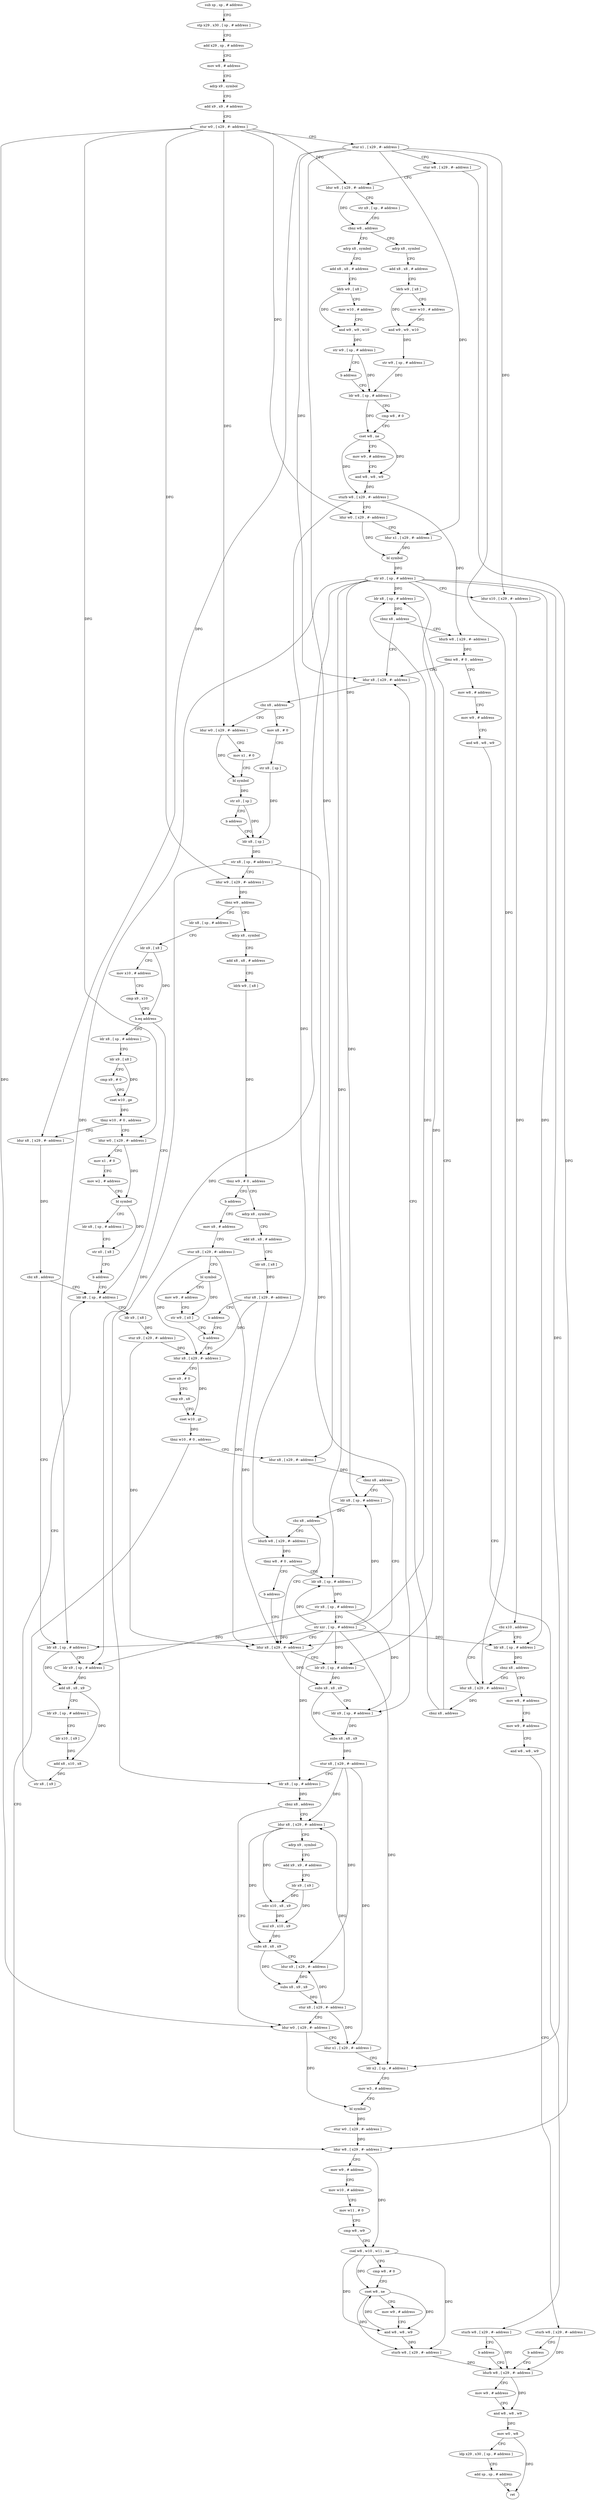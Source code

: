 digraph "func" {
"4227448" [label = "sub sp , sp , # address" ]
"4227452" [label = "stp x29 , x30 , [ sp , # address ]" ]
"4227456" [label = "add x29 , sp , # address" ]
"4227460" [label = "mov w8 , # address" ]
"4227464" [label = "adrp x9 , symbol" ]
"4227468" [label = "add x9 , x9 , # address" ]
"4227472" [label = "stur w0 , [ x29 , #- address ]" ]
"4227476" [label = "stur x1 , [ x29 , #- address ]" ]
"4227480" [label = "stur w8 , [ x29 , #- address ]" ]
"4227484" [label = "ldur w8 , [ x29 , #- address ]" ]
"4227488" [label = "str x9 , [ sp , # address ]" ]
"4227492" [label = "cbnz w8 , address" ]
"4227524" [label = "adrp x8 , symbol" ]
"4227496" [label = "adrp x8 , symbol" ]
"4227528" [label = "add x8 , x8 , # address" ]
"4227532" [label = "ldrb w9 , [ x8 ]" ]
"4227536" [label = "mov w10 , # address" ]
"4227540" [label = "and w9 , w9 , w10" ]
"4227544" [label = "str w9 , [ sp , # address ]" ]
"4227548" [label = "ldr w8 , [ sp , # address ]" ]
"4227500" [label = "add x8 , x8 , # address" ]
"4227504" [label = "ldrb w9 , [ x8 ]" ]
"4227508" [label = "mov w10 , # address" ]
"4227512" [label = "and w9 , w9 , w10" ]
"4227516" [label = "str w9 , [ sp , # address ]" ]
"4227520" [label = "b address" ]
"4227624" [label = "ldur x8 , [ x29 , #- address ]" ]
"4227628" [label = "cbnz x8 , address" ]
"4227668" [label = "ldur x8 , [ x29 , #- address ]" ]
"4227632" [label = "ldr x8 , [ sp , # address ]" ]
"4227596" [label = "ldr x8 , [ sp , # address ]" ]
"4227600" [label = "cbnz x8 , address" ]
"4227604" [label = "mov w8 , # address" ]
"4227552" [label = "cmp w8 , # 0" ]
"4227556" [label = "cset w8 , ne" ]
"4227560" [label = "mov w9 , # address" ]
"4227564" [label = "and w8 , w8 , w9" ]
"4227568" [label = "sturb w8 , [ x29 , #- address ]" ]
"4227572" [label = "ldur w0 , [ x29 , #- address ]" ]
"4227576" [label = "ldur x1 , [ x29 , #- address ]" ]
"4227580" [label = "bl symbol" ]
"4227584" [label = "str x0 , [ sp , # address ]" ]
"4227588" [label = "ldur x10 , [ x29 , #- address ]" ]
"4227592" [label = "cbz x10 , address" ]
"4227672" [label = "cbz x8 , address" ]
"4227696" [label = "mov x8 , # 0" ]
"4227676" [label = "ldur w0 , [ x29 , #- address ]" ]
"4227636" [label = "cbnz x8 , address" ]
"4227640" [label = "ldurb w8 , [ x29 , #- address ]" ]
"4227608" [label = "mov w9 , # address" ]
"4227612" [label = "and w8 , w8 , w9" ]
"4227616" [label = "sturb w8 , [ x29 , #- address ]" ]
"4227620" [label = "b address" ]
"4228100" [label = "ldurb w8 , [ x29 , #- address ]" ]
"4227700" [label = "str x8 , [ sp ]" ]
"4227704" [label = "ldr x8 , [ sp ]" ]
"4227680" [label = "mov x1 , # 0" ]
"4227684" [label = "bl symbol" ]
"4227688" [label = "str x0 , [ sp ]" ]
"4227692" [label = "b address" ]
"4227644" [label = "tbnz w8 , # 0 , address" ]
"4227648" [label = "mov w8 , # address" ]
"4228104" [label = "mov w9 , # address" ]
"4228108" [label = "and w8 , w8 , w9" ]
"4228112" [label = "mov w0 , w8" ]
"4228116" [label = "ldp x29 , x30 , [ sp , # address ]" ]
"4228120" [label = "add sp , sp , # address" ]
"4228124" [label = "ret" ]
"4227784" [label = "ldr x8 , [ sp , # address ]" ]
"4227788" [label = "ldr x9 , [ x8 ]" ]
"4227792" [label = "mov x10 , # address" ]
"4227796" [label = "cmp x9 , x10" ]
"4227800" [label = "b.eq address" ]
"4227888" [label = "ldr x8 , [ sp , # address ]" ]
"4227804" [label = "ldr x8 , [ sp , # address ]" ]
"4227720" [label = "adrp x8 , symbol" ]
"4227724" [label = "add x8 , x8 , # address" ]
"4227728" [label = "ldrb w9 , [ x8 ]" ]
"4227732" [label = "tbnz w9 , # 0 , address" ]
"4227740" [label = "adrp x8 , symbol" ]
"4227736" [label = "b address" ]
"4227708" [label = "str x8 , [ sp , # address ]" ]
"4227712" [label = "ldur w9 , [ x29 , #- address ]" ]
"4227716" [label = "cbnz w9 , address" ]
"4227652" [label = "mov w9 , # address" ]
"4227656" [label = "and w8 , w8 , w9" ]
"4227660" [label = "sturb w8 , [ x29 , #- address ]" ]
"4227664" [label = "b address" ]
"4227892" [label = "ldr x9 , [ x8 ]" ]
"4227896" [label = "stur x9 , [ x29 , #- address ]" ]
"4227900" [label = "ldur x8 , [ x29 , #- address ]" ]
"4227808" [label = "ldr x9 , [ x8 ]" ]
"4227812" [label = "cmp x9 , # 0" ]
"4227816" [label = "cset w10 , ge" ]
"4227820" [label = "tbnz w10 , # 0 , address" ]
"4227852" [label = "ldur x8 , [ x29 , #- address ]" ]
"4227824" [label = "ldur w0 , [ x29 , #- address ]" ]
"4227744" [label = "add x8 , x8 , # address" ]
"4227748" [label = "ldr x8 , [ x8 ]" ]
"4227752" [label = "stur x8 , [ x29 , #- address ]" ]
"4227756" [label = "b address" ]
"4227780" [label = "b address" ]
"4227760" [label = "mov x8 , # address" ]
"4228056" [label = "ldur w8 , [ x29 , #- address ]" ]
"4228060" [label = "mov w9 , # address" ]
"4228064" [label = "mov w10 , # address" ]
"4228068" [label = "mov w11 , # 0" ]
"4228072" [label = "cmp w8 , w9" ]
"4228076" [label = "csel w8 , w10 , w11 , ne" ]
"4228080" [label = "cmp w8 , # 0" ]
"4228084" [label = "cset w8 , ne" ]
"4228088" [label = "mov w9 , # address" ]
"4228092" [label = "and w8 , w8 , w9" ]
"4228096" [label = "sturb w8 , [ x29 , #- address ]" ]
"4227920" [label = "ldur x8 , [ x29 , #- address ]" ]
"4227924" [label = "cbnz x8 , address" ]
"4227960" [label = "ldur x8 , [ x29 , #- address ]" ]
"4227928" [label = "ldr x8 , [ sp , # address ]" ]
"4227856" [label = "cbz x8 , address" ]
"4227860" [label = "ldr x8 , [ sp , # address ]" ]
"4227828" [label = "mov x1 , # 0" ]
"4227832" [label = "mov w2 , # address" ]
"4227836" [label = "bl symbol" ]
"4227840" [label = "ldr x8 , [ sp , # address ]" ]
"4227844" [label = "str x0 , [ x8 ]" ]
"4227848" [label = "b address" ]
"4227764" [label = "stur x8 , [ x29 , #- address ]" ]
"4227768" [label = "bl symbol" ]
"4227772" [label = "mov w9 , # address" ]
"4227776" [label = "str w9 , [ x0 ]" ]
"4227964" [label = "ldr x9 , [ sp , # address ]" ]
"4227968" [label = "subs x8 , x8 , x9" ]
"4227972" [label = "ldr x9 , [ sp , # address ]" ]
"4227976" [label = "subs x8 , x8 , x9" ]
"4227980" [label = "stur x8 , [ x29 , #- address ]" ]
"4227984" [label = "ldr x8 , [ sp , # address ]" ]
"4227988" [label = "cbnz x8 , address" ]
"4228032" [label = "ldur w0 , [ x29 , #- address ]" ]
"4227992" [label = "ldur x8 , [ x29 , #- address ]" ]
"4227932" [label = "cbz x8 , address" ]
"4227936" [label = "ldurb w8 , [ x29 , #- address ]" ]
"4227864" [label = "ldr x9 , [ sp , # address ]" ]
"4227868" [label = "add x8 , x8 , x9" ]
"4227872" [label = "ldr x9 , [ sp , # address ]" ]
"4227876" [label = "ldr x10 , [ x9 ]" ]
"4227880" [label = "add x8 , x10 , x8" ]
"4227884" [label = "str x8 , [ x9 ]" ]
"4227904" [label = "mov x9 , # 0" ]
"4227908" [label = "cmp x9 , x8" ]
"4227912" [label = "cset w10 , gt" ]
"4227916" [label = "tbnz w10 , # 0 , address" ]
"4228036" [label = "ldur x1 , [ x29 , #- address ]" ]
"4228040" [label = "ldr x2 , [ sp , # address ]" ]
"4228044" [label = "mov w3 , # address" ]
"4228048" [label = "bl symbol" ]
"4228052" [label = "stur w0 , [ x29 , #- address ]" ]
"4227996" [label = "adrp x9 , symbol" ]
"4228000" [label = "add x9 , x9 , # address" ]
"4228004" [label = "ldr x9 , [ x9 ]" ]
"4228008" [label = "sdiv x10 , x8 , x9" ]
"4228012" [label = "mul x9 , x10 , x9" ]
"4228016" [label = "subs x8 , x8 , x9" ]
"4228020" [label = "ldur x9 , [ x29 , #- address ]" ]
"4228024" [label = "subs x8 , x9 , x8" ]
"4228028" [label = "stur x8 , [ x29 , #- address ]" ]
"4227940" [label = "tbnz w8 , # 0 , address" ]
"4227948" [label = "ldr x8 , [ sp , # address ]" ]
"4227944" [label = "b address" ]
"4227952" [label = "str x8 , [ sp , # address ]" ]
"4227956" [label = "str xzr , [ sp , # address ]" ]
"4227448" -> "4227452" [ label = "CFG" ]
"4227452" -> "4227456" [ label = "CFG" ]
"4227456" -> "4227460" [ label = "CFG" ]
"4227460" -> "4227464" [ label = "CFG" ]
"4227464" -> "4227468" [ label = "CFG" ]
"4227468" -> "4227472" [ label = "CFG" ]
"4227472" -> "4227476" [ label = "CFG" ]
"4227472" -> "4227484" [ label = "DFG" ]
"4227472" -> "4227572" [ label = "DFG" ]
"4227472" -> "4227676" [ label = "DFG" ]
"4227472" -> "4227712" [ label = "DFG" ]
"4227472" -> "4227824" [ label = "DFG" ]
"4227472" -> "4228032" [ label = "DFG" ]
"4227476" -> "4227480" [ label = "CFG" ]
"4227476" -> "4227576" [ label = "DFG" ]
"4227476" -> "4227588" [ label = "DFG" ]
"4227476" -> "4227624" [ label = "DFG" ]
"4227476" -> "4227668" [ label = "DFG" ]
"4227476" -> "4227852" [ label = "DFG" ]
"4227476" -> "4227920" [ label = "DFG" ]
"4227480" -> "4227484" [ label = "CFG" ]
"4227480" -> "4228056" [ label = "DFG" ]
"4227484" -> "4227488" [ label = "CFG" ]
"4227484" -> "4227492" [ label = "DFG" ]
"4227488" -> "4227492" [ label = "CFG" ]
"4227492" -> "4227524" [ label = "CFG" ]
"4227492" -> "4227496" [ label = "CFG" ]
"4227524" -> "4227528" [ label = "CFG" ]
"4227496" -> "4227500" [ label = "CFG" ]
"4227528" -> "4227532" [ label = "CFG" ]
"4227532" -> "4227536" [ label = "CFG" ]
"4227532" -> "4227540" [ label = "DFG" ]
"4227536" -> "4227540" [ label = "CFG" ]
"4227540" -> "4227544" [ label = "DFG" ]
"4227544" -> "4227548" [ label = "DFG" ]
"4227548" -> "4227552" [ label = "CFG" ]
"4227548" -> "4227556" [ label = "DFG" ]
"4227500" -> "4227504" [ label = "CFG" ]
"4227504" -> "4227508" [ label = "CFG" ]
"4227504" -> "4227512" [ label = "DFG" ]
"4227508" -> "4227512" [ label = "CFG" ]
"4227512" -> "4227516" [ label = "DFG" ]
"4227516" -> "4227520" [ label = "CFG" ]
"4227516" -> "4227548" [ label = "DFG" ]
"4227520" -> "4227548" [ label = "CFG" ]
"4227624" -> "4227628" [ label = "DFG" ]
"4227628" -> "4227668" [ label = "CFG" ]
"4227628" -> "4227632" [ label = "CFG" ]
"4227668" -> "4227672" [ label = "DFG" ]
"4227632" -> "4227636" [ label = "DFG" ]
"4227596" -> "4227600" [ label = "DFG" ]
"4227600" -> "4227624" [ label = "CFG" ]
"4227600" -> "4227604" [ label = "CFG" ]
"4227604" -> "4227608" [ label = "CFG" ]
"4227552" -> "4227556" [ label = "CFG" ]
"4227556" -> "4227560" [ label = "CFG" ]
"4227556" -> "4227564" [ label = "DFG" ]
"4227556" -> "4227568" [ label = "DFG" ]
"4227560" -> "4227564" [ label = "CFG" ]
"4227564" -> "4227568" [ label = "DFG" ]
"4227568" -> "4227572" [ label = "CFG" ]
"4227568" -> "4227640" [ label = "DFG" ]
"4227568" -> "4227936" [ label = "DFG" ]
"4227572" -> "4227576" [ label = "CFG" ]
"4227572" -> "4227580" [ label = "DFG" ]
"4227576" -> "4227580" [ label = "DFG" ]
"4227580" -> "4227584" [ label = "DFG" ]
"4227584" -> "4227588" [ label = "CFG" ]
"4227584" -> "4227596" [ label = "DFG" ]
"4227584" -> "4227632" [ label = "DFG" ]
"4227584" -> "4227860" [ label = "DFG" ]
"4227584" -> "4227964" [ label = "DFG" ]
"4227584" -> "4227984" [ label = "DFG" ]
"4227584" -> "4227928" [ label = "DFG" ]
"4227584" -> "4228040" [ label = "DFG" ]
"4227584" -> "4227948" [ label = "DFG" ]
"4227588" -> "4227592" [ label = "DFG" ]
"4227592" -> "4227624" [ label = "CFG" ]
"4227592" -> "4227596" [ label = "CFG" ]
"4227672" -> "4227696" [ label = "CFG" ]
"4227672" -> "4227676" [ label = "CFG" ]
"4227696" -> "4227700" [ label = "CFG" ]
"4227676" -> "4227680" [ label = "CFG" ]
"4227676" -> "4227684" [ label = "DFG" ]
"4227636" -> "4227668" [ label = "CFG" ]
"4227636" -> "4227640" [ label = "CFG" ]
"4227640" -> "4227644" [ label = "DFG" ]
"4227608" -> "4227612" [ label = "CFG" ]
"4227612" -> "4227616" [ label = "CFG" ]
"4227616" -> "4227620" [ label = "CFG" ]
"4227616" -> "4228100" [ label = "DFG" ]
"4227620" -> "4228100" [ label = "CFG" ]
"4228100" -> "4228104" [ label = "CFG" ]
"4228100" -> "4228108" [ label = "DFG" ]
"4227700" -> "4227704" [ label = "DFG" ]
"4227704" -> "4227708" [ label = "DFG" ]
"4227680" -> "4227684" [ label = "CFG" ]
"4227684" -> "4227688" [ label = "DFG" ]
"4227688" -> "4227692" [ label = "CFG" ]
"4227688" -> "4227704" [ label = "DFG" ]
"4227692" -> "4227704" [ label = "CFG" ]
"4227644" -> "4227668" [ label = "CFG" ]
"4227644" -> "4227648" [ label = "CFG" ]
"4227648" -> "4227652" [ label = "CFG" ]
"4228104" -> "4228108" [ label = "CFG" ]
"4228108" -> "4228112" [ label = "DFG" ]
"4228112" -> "4228116" [ label = "CFG" ]
"4228112" -> "4228124" [ label = "DFG" ]
"4228116" -> "4228120" [ label = "CFG" ]
"4228120" -> "4228124" [ label = "CFG" ]
"4227784" -> "4227788" [ label = "CFG" ]
"4227788" -> "4227792" [ label = "CFG" ]
"4227788" -> "4227800" [ label = "DFG" ]
"4227792" -> "4227796" [ label = "CFG" ]
"4227796" -> "4227800" [ label = "CFG" ]
"4227800" -> "4227888" [ label = "CFG" ]
"4227800" -> "4227804" [ label = "CFG" ]
"4227888" -> "4227892" [ label = "CFG" ]
"4227804" -> "4227808" [ label = "CFG" ]
"4227720" -> "4227724" [ label = "CFG" ]
"4227724" -> "4227728" [ label = "CFG" ]
"4227728" -> "4227732" [ label = "DFG" ]
"4227732" -> "4227740" [ label = "CFG" ]
"4227732" -> "4227736" [ label = "CFG" ]
"4227740" -> "4227744" [ label = "CFG" ]
"4227736" -> "4227760" [ label = "CFG" ]
"4227708" -> "4227712" [ label = "CFG" ]
"4227708" -> "4227864" [ label = "DFG" ]
"4227708" -> "4227972" [ label = "DFG" ]
"4227712" -> "4227716" [ label = "DFG" ]
"4227716" -> "4227784" [ label = "CFG" ]
"4227716" -> "4227720" [ label = "CFG" ]
"4227652" -> "4227656" [ label = "CFG" ]
"4227656" -> "4227660" [ label = "CFG" ]
"4227660" -> "4227664" [ label = "CFG" ]
"4227660" -> "4228100" [ label = "DFG" ]
"4227664" -> "4228100" [ label = "CFG" ]
"4227892" -> "4227896" [ label = "DFG" ]
"4227896" -> "4227900" [ label = "DFG" ]
"4227896" -> "4227960" [ label = "DFG" ]
"4227900" -> "4227904" [ label = "CFG" ]
"4227900" -> "4227912" [ label = "DFG" ]
"4227808" -> "4227812" [ label = "CFG" ]
"4227808" -> "4227816" [ label = "DFG" ]
"4227812" -> "4227816" [ label = "CFG" ]
"4227816" -> "4227820" [ label = "DFG" ]
"4227820" -> "4227852" [ label = "CFG" ]
"4227820" -> "4227824" [ label = "CFG" ]
"4227852" -> "4227856" [ label = "DFG" ]
"4227824" -> "4227828" [ label = "CFG" ]
"4227824" -> "4227836" [ label = "DFG" ]
"4227744" -> "4227748" [ label = "CFG" ]
"4227748" -> "4227752" [ label = "DFG" ]
"4227752" -> "4227756" [ label = "CFG" ]
"4227752" -> "4227900" [ label = "DFG" ]
"4227752" -> "4227960" [ label = "DFG" ]
"4227756" -> "4227780" [ label = "CFG" ]
"4227780" -> "4227900" [ label = "CFG" ]
"4227760" -> "4227764" [ label = "CFG" ]
"4228056" -> "4228060" [ label = "CFG" ]
"4228056" -> "4228076" [ label = "DFG" ]
"4228060" -> "4228064" [ label = "CFG" ]
"4228064" -> "4228068" [ label = "CFG" ]
"4228068" -> "4228072" [ label = "CFG" ]
"4228072" -> "4228076" [ label = "CFG" ]
"4228076" -> "4228080" [ label = "CFG" ]
"4228076" -> "4228084" [ label = "DFG" ]
"4228076" -> "4228092" [ label = "DFG" ]
"4228076" -> "4228096" [ label = "DFG" ]
"4228080" -> "4228084" [ label = "CFG" ]
"4228084" -> "4228088" [ label = "CFG" ]
"4228084" -> "4228092" [ label = "DFG" ]
"4228084" -> "4228096" [ label = "DFG" ]
"4228088" -> "4228092" [ label = "CFG" ]
"4228092" -> "4228096" [ label = "DFG" ]
"4228092" -> "4228084" [ label = "DFG" ]
"4228096" -> "4228100" [ label = "DFG" ]
"4227920" -> "4227924" [ label = "DFG" ]
"4227924" -> "4227960" [ label = "CFG" ]
"4227924" -> "4227928" [ label = "CFG" ]
"4227960" -> "4227964" [ label = "CFG" ]
"4227960" -> "4227968" [ label = "DFG" ]
"4227928" -> "4227932" [ label = "DFG" ]
"4227856" -> "4227888" [ label = "CFG" ]
"4227856" -> "4227860" [ label = "CFG" ]
"4227860" -> "4227864" [ label = "CFG" ]
"4227860" -> "4227868" [ label = "DFG" ]
"4227828" -> "4227832" [ label = "CFG" ]
"4227832" -> "4227836" [ label = "CFG" ]
"4227836" -> "4227840" [ label = "CFG" ]
"4227836" -> "4227844" [ label = "DFG" ]
"4227840" -> "4227844" [ label = "CFG" ]
"4227844" -> "4227848" [ label = "CFG" ]
"4227848" -> "4227888" [ label = "CFG" ]
"4227764" -> "4227768" [ label = "CFG" ]
"4227764" -> "4227900" [ label = "DFG" ]
"4227764" -> "4227960" [ label = "DFG" ]
"4227768" -> "4227772" [ label = "CFG" ]
"4227768" -> "4227776" [ label = "DFG" ]
"4227772" -> "4227776" [ label = "CFG" ]
"4227776" -> "4227780" [ label = "CFG" ]
"4227964" -> "4227968" [ label = "DFG" ]
"4227968" -> "4227972" [ label = "CFG" ]
"4227968" -> "4227976" [ label = "DFG" ]
"4227972" -> "4227976" [ label = "DFG" ]
"4227976" -> "4227980" [ label = "DFG" ]
"4227980" -> "4227984" [ label = "CFG" ]
"4227980" -> "4228036" [ label = "DFG" ]
"4227980" -> "4227992" [ label = "DFG" ]
"4227980" -> "4228020" [ label = "DFG" ]
"4227984" -> "4227988" [ label = "DFG" ]
"4227988" -> "4228032" [ label = "CFG" ]
"4227988" -> "4227992" [ label = "CFG" ]
"4228032" -> "4228036" [ label = "CFG" ]
"4228032" -> "4228048" [ label = "DFG" ]
"4227992" -> "4227996" [ label = "CFG" ]
"4227992" -> "4228008" [ label = "DFG" ]
"4227992" -> "4228016" [ label = "DFG" ]
"4227932" -> "4227960" [ label = "CFG" ]
"4227932" -> "4227936" [ label = "CFG" ]
"4227936" -> "4227940" [ label = "DFG" ]
"4227864" -> "4227868" [ label = "DFG" ]
"4227868" -> "4227872" [ label = "CFG" ]
"4227868" -> "4227880" [ label = "DFG" ]
"4227872" -> "4227876" [ label = "CFG" ]
"4227876" -> "4227880" [ label = "DFG" ]
"4227880" -> "4227884" [ label = "DFG" ]
"4227884" -> "4227888" [ label = "CFG" ]
"4227904" -> "4227908" [ label = "CFG" ]
"4227908" -> "4227912" [ label = "CFG" ]
"4227912" -> "4227916" [ label = "DFG" ]
"4227916" -> "4228056" [ label = "CFG" ]
"4227916" -> "4227920" [ label = "CFG" ]
"4228036" -> "4228040" [ label = "CFG" ]
"4228040" -> "4228044" [ label = "CFG" ]
"4228044" -> "4228048" [ label = "CFG" ]
"4228048" -> "4228052" [ label = "DFG" ]
"4228052" -> "4228056" [ label = "DFG" ]
"4227996" -> "4228000" [ label = "CFG" ]
"4228000" -> "4228004" [ label = "CFG" ]
"4228004" -> "4228008" [ label = "DFG" ]
"4228004" -> "4228012" [ label = "DFG" ]
"4228008" -> "4228012" [ label = "DFG" ]
"4228012" -> "4228016" [ label = "DFG" ]
"4228016" -> "4228020" [ label = "CFG" ]
"4228016" -> "4228024" [ label = "DFG" ]
"4228020" -> "4228024" [ label = "DFG" ]
"4228024" -> "4228028" [ label = "DFG" ]
"4228028" -> "4228032" [ label = "CFG" ]
"4228028" -> "4228036" [ label = "DFG" ]
"4228028" -> "4227992" [ label = "DFG" ]
"4228028" -> "4228020" [ label = "DFG" ]
"4227940" -> "4227948" [ label = "CFG" ]
"4227940" -> "4227944" [ label = "CFG" ]
"4227948" -> "4227952" [ label = "DFG" ]
"4227944" -> "4227960" [ label = "CFG" ]
"4227952" -> "4227956" [ label = "CFG" ]
"4227952" -> "4227864" [ label = "DFG" ]
"4227952" -> "4227972" [ label = "DFG" ]
"4227956" -> "4227960" [ label = "CFG" ]
"4227956" -> "4227596" [ label = "DFG" ]
"4227956" -> "4227632" [ label = "DFG" ]
"4227956" -> "4227860" [ label = "DFG" ]
"4227956" -> "4227964" [ label = "DFG" ]
"4227956" -> "4227984" [ label = "DFG" ]
"4227956" -> "4227928" [ label = "DFG" ]
"4227956" -> "4228040" [ label = "DFG" ]
"4227956" -> "4227948" [ label = "DFG" ]
}
